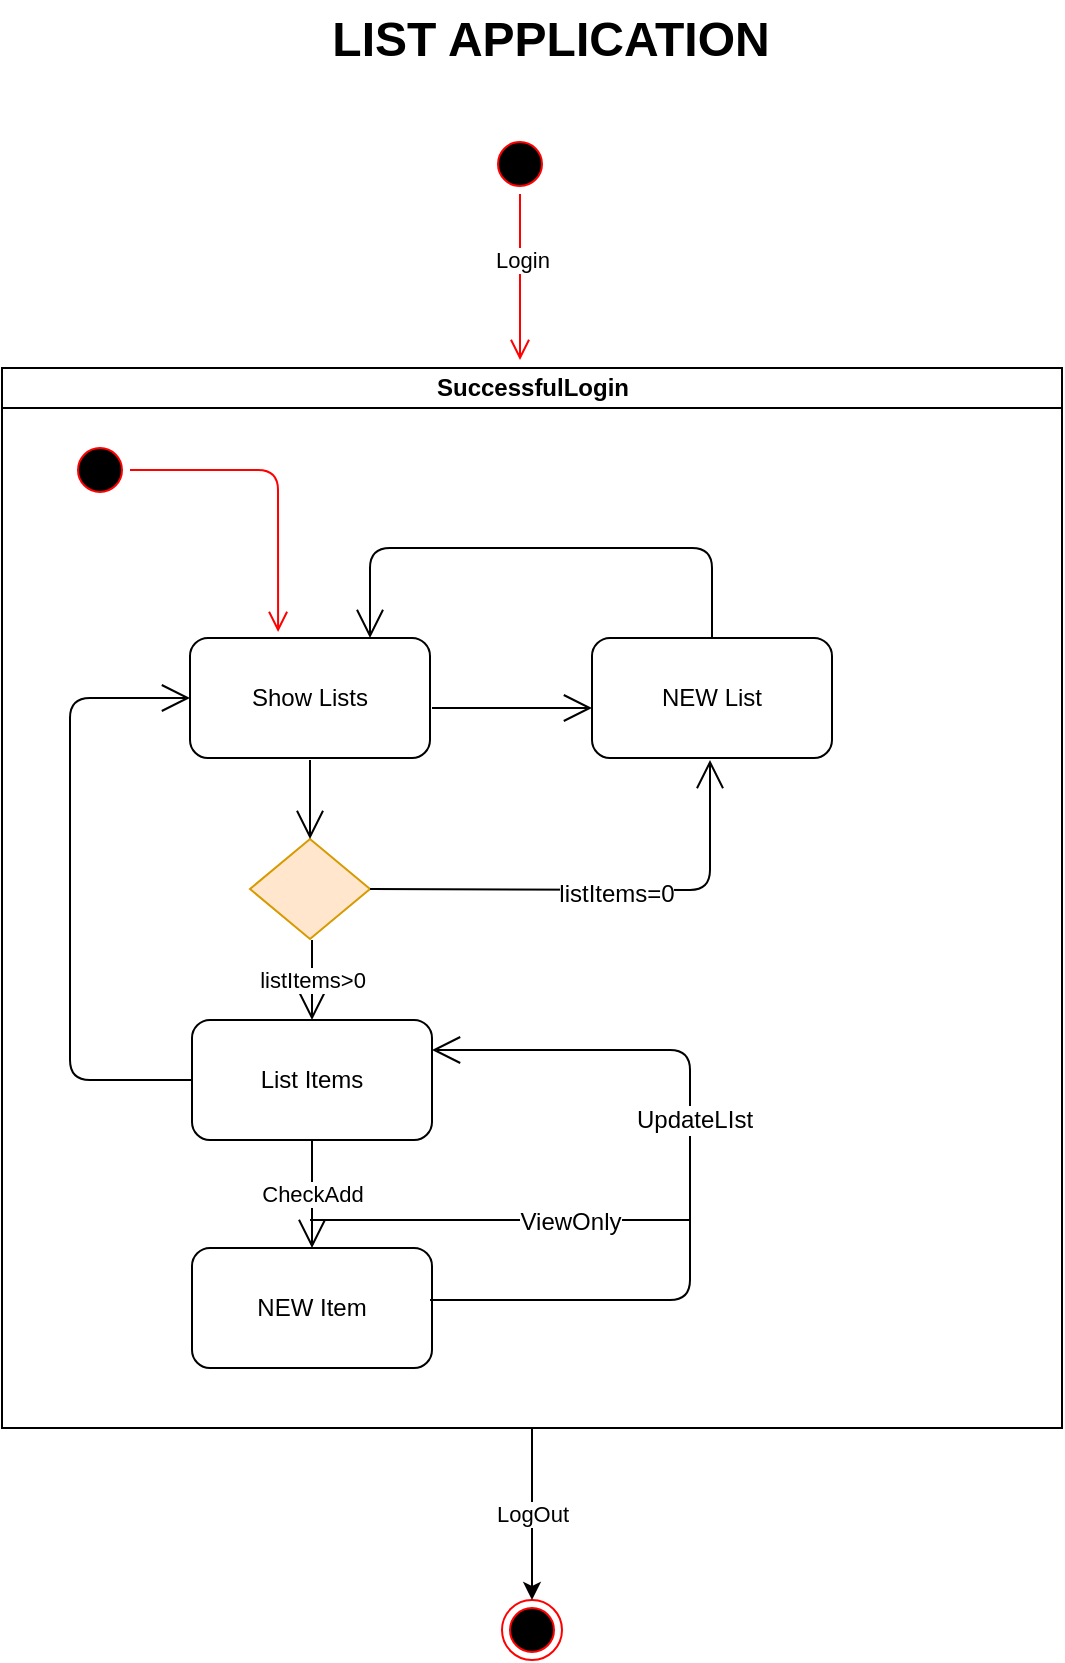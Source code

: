 <mxfile version="10.6.0" type="device"><diagram id="M3onMkUz4ZyD8zKS1hYW" name="Page-1"><mxGraphModel dx="925" dy="1250" grid="1" gridSize="10" guides="1" tooltips="1" connect="1" arrows="1" fold="1" page="1" pageScale="1" pageWidth="850" pageHeight="1100" math="0" shadow="0"><root><mxCell id="0"/><mxCell id="1" parent="0"/><mxCell id="xTmsXu6mAk-F6Rq9lKgk-26" value="LIST APPLICATION&lt;br&gt;" style="text;strokeColor=none;fillColor=none;html=1;fontSize=24;fontStyle=1;verticalAlign=middle;align=center;" parent="1" vertex="1"><mxGeometry x="360" y="30" width="100" height="40" as="geometry"/></mxCell><mxCell id="xTmsXu6mAk-F6Rq9lKgk-27" value="" style="ellipse;html=1;shape=endState;fillColor=#000000;strokeColor=#ff0000;" parent="1" vertex="1"><mxGeometry x="386" y="830" width="30" height="30" as="geometry"/></mxCell><mxCell id="xTmsXu6mAk-F6Rq9lKgk-47" value="LogOut" style="edgeStyle=orthogonalEdgeStyle;rounded=0;orthogonalLoop=1;jettySize=auto;html=1;exitX=0.5;exitY=1;exitDx=0;exitDy=0;entryX=0.5;entryY=0;entryDx=0;entryDy=0;" parent="1" source="xTmsXu6mAk-F6Rq9lKgk-39" target="xTmsXu6mAk-F6Rq9lKgk-27" edge="1"><mxGeometry relative="1" as="geometry"/></mxCell><mxCell id="xTmsXu6mAk-F6Rq9lKgk-39" value="SuccessfulLogin" style="swimlane;html=1;startSize=20;horizontal=1;containerType=tree;" parent="1" vertex="1"><mxGeometry x="136" y="214" width="530" height="530" as="geometry"/></mxCell><mxCell id="xTmsXu6mAk-F6Rq9lKgk-34" value="NEW List" style="rounded=1;whiteSpace=wrap;html=1;" parent="xTmsXu6mAk-F6Rq9lKgk-39" vertex="1"><mxGeometry x="295" y="135" width="120" height="60" as="geometry"/></mxCell><mxCell id="xTmsXu6mAk-F6Rq9lKgk-33" value="Show Lists" style="rounded=1;whiteSpace=wrap;html=1;" parent="xTmsXu6mAk-F6Rq9lKgk-39" vertex="1"><mxGeometry x="94" y="135" width="120" height="60" as="geometry"/></mxCell><mxCell id="xTmsXu6mAk-F6Rq9lKgk-35" value="" style="rhombus;whiteSpace=wrap;html=1;fillColor=#ffe6cc;strokeColor=#d79b00;" parent="xTmsXu6mAk-F6Rq9lKgk-39" vertex="1"><mxGeometry x="124" y="235.5" width="60" height="50" as="geometry"/></mxCell><mxCell id="xTmsXu6mAk-F6Rq9lKgk-37" value="List Items" style="rounded=1;whiteSpace=wrap;html=1;" parent="xTmsXu6mAk-F6Rq9lKgk-39" vertex="1"><mxGeometry x="95" y="326" width="120" height="60" as="geometry"/></mxCell><mxCell id="xTmsXu6mAk-F6Rq9lKgk-36" value="NEW Item" style="rounded=1;whiteSpace=wrap;html=1;" parent="xTmsXu6mAk-F6Rq9lKgk-39" vertex="1"><mxGeometry x="95" y="440" width="120" height="60" as="geometry"/></mxCell><mxCell id="xTmsXu6mAk-F6Rq9lKgk-42" value="" style="endArrow=open;endFill=1;endSize=12;html=1;" parent="xTmsXu6mAk-F6Rq9lKgk-39" edge="1"><mxGeometry width="160" relative="1" as="geometry"><mxPoint x="215" y="170" as="sourcePoint"/><mxPoint x="295" y="170" as="targetPoint"/></mxGeometry></mxCell><mxCell id="xTmsXu6mAk-F6Rq9lKgk-43" value="" style="endArrow=open;endFill=1;endSize=12;html=1;exitX=0.5;exitY=0;exitDx=0;exitDy=0;entryX=0.75;entryY=0;entryDx=0;entryDy=0;" parent="xTmsXu6mAk-F6Rq9lKgk-39" source="xTmsXu6mAk-F6Rq9lKgk-34" target="xTmsXu6mAk-F6Rq9lKgk-33" edge="1"><mxGeometry width="160" relative="1" as="geometry"><mxPoint x="225" y="180" as="sourcePoint"/><mxPoint x="305" y="180" as="targetPoint"/><Array as="points"><mxPoint x="355" y="90"/><mxPoint x="184" y="90"/></Array></mxGeometry></mxCell><mxCell id="xTmsXu6mAk-F6Rq9lKgk-44" value="" style="endArrow=open;endFill=1;endSize=12;html=1;exitX=0;exitY=0.5;exitDx=0;exitDy=0;entryX=0;entryY=0.5;entryDx=0;entryDy=0;" parent="xTmsXu6mAk-F6Rq9lKgk-39" source="xTmsXu6mAk-F6Rq9lKgk-37" target="xTmsXu6mAk-F6Rq9lKgk-33" edge="1"><mxGeometry width="160" relative="1" as="geometry"><mxPoint x="64" y="286" as="sourcePoint"/><mxPoint x="-36" y="186" as="targetPoint"/><Array as="points"><mxPoint x="34" y="356"/><mxPoint x="34" y="165"/></Array></mxGeometry></mxCell><mxCell id="xTmsXu6mAk-F6Rq9lKgk-45" value="" style="endArrow=open;endFill=1;endSize=12;html=1;entryX=1;entryY=0.25;entryDx=0;entryDy=0;" parent="xTmsXu6mAk-F6Rq9lKgk-39" target="xTmsXu6mAk-F6Rq9lKgk-37" edge="1"><mxGeometry width="160" relative="1" as="geometry"><mxPoint x="214" y="466" as="sourcePoint"/><mxPoint x="374" y="466" as="targetPoint"/><Array as="points"><mxPoint x="344" y="466"/><mxPoint x="344" y="341"/></Array></mxGeometry></mxCell><mxCell id="xTmsXu6mAk-F6Rq9lKgk-46" value="UpdateLIst" style="text;html=1;resizable=0;points=[];align=center;verticalAlign=middle;labelBackgroundColor=#ffffff;" parent="xTmsXu6mAk-F6Rq9lKgk-45" vertex="1" connectable="0"><mxGeometry x="0.146" y="-2" relative="1" as="geometry"><mxPoint as="offset"/></mxGeometry></mxCell><mxCell id="xTmsXu6mAk-F6Rq9lKgk-49" value="CheckAdd" style="endArrow=open;endFill=1;endSize=12;html=1;exitX=0.5;exitY=1;exitDx=0;exitDy=0;entryX=0.5;entryY=0;entryDx=0;entryDy=0;" parent="xTmsXu6mAk-F6Rq9lKgk-39" source="xTmsXu6mAk-F6Rq9lKgk-37" target="xTmsXu6mAk-F6Rq9lKgk-36" edge="1"><mxGeometry width="160" relative="1" as="geometry"><mxPoint x="64" y="416" as="sourcePoint"/><mxPoint x="224" y="416" as="targetPoint"/></mxGeometry></mxCell><mxCell id="xTmsXu6mAk-F6Rq9lKgk-50" value="" style="endArrow=none;html=1;" parent="xTmsXu6mAk-F6Rq9lKgk-39" edge="1"><mxGeometry width="50" height="50" relative="1" as="geometry"><mxPoint x="154" y="426" as="sourcePoint"/><mxPoint x="344" y="426" as="targetPoint"/></mxGeometry></mxCell><mxCell id="xTmsXu6mAk-F6Rq9lKgk-51" value="ViewOnly" style="text;html=1;resizable=0;points=[];align=center;verticalAlign=middle;labelBackgroundColor=#ffffff;" parent="xTmsXu6mAk-F6Rq9lKgk-50" vertex="1" connectable="0"><mxGeometry x="0.368" y="-1" relative="1" as="geometry"><mxPoint as="offset"/></mxGeometry></mxCell><mxCell id="xTmsXu6mAk-F6Rq9lKgk-52" value="" style="endArrow=open;endFill=1;endSize=12;html=1;entryX=0.5;entryY=0;entryDx=0;entryDy=0;" parent="xTmsXu6mAk-F6Rq9lKgk-39" target="xTmsXu6mAk-F6Rq9lKgk-35" edge="1"><mxGeometry width="160" relative="1" as="geometry"><mxPoint x="154" y="196" as="sourcePoint"/><mxPoint x="414" y="246" as="targetPoint"/></mxGeometry></mxCell><mxCell id="xTmsXu6mAk-F6Rq9lKgk-53" value="listItems&amp;gt;0" style="endArrow=open;endFill=1;endSize=12;html=1;entryX=0.5;entryY=0;entryDx=0;entryDy=0;" parent="xTmsXu6mAk-F6Rq9lKgk-39" edge="1"><mxGeometry width="160" relative="1" as="geometry"><mxPoint x="155" y="286" as="sourcePoint"/><mxPoint x="155" y="326" as="targetPoint"/></mxGeometry></mxCell><mxCell id="xTmsXu6mAk-F6Rq9lKgk-56" value="" style="ellipse;html=1;shape=startState;fillColor=#000000;strokeColor=#ff0000;" parent="xTmsXu6mAk-F6Rq9lKgk-39" vertex="1"><mxGeometry x="34" y="36" width="30" height="30" as="geometry"/></mxCell><mxCell id="xTmsXu6mAk-F6Rq9lKgk-57" value="" style="edgeStyle=orthogonalEdgeStyle;html=1;verticalAlign=bottom;endArrow=open;endSize=8;strokeColor=#ff0000;entryX=0.367;entryY=-0.05;entryDx=0;entryDy=0;entryPerimeter=0;" parent="xTmsXu6mAk-F6Rq9lKgk-39" source="xTmsXu6mAk-F6Rq9lKgk-56" target="xTmsXu6mAk-F6Rq9lKgk-33" edge="1"><mxGeometry relative="1" as="geometry"><mxPoint x="139" y="126" as="targetPoint"/></mxGeometry></mxCell><mxCell id="xTmsXu6mAk-F6Rq9lKgk-54" value="" style="endArrow=open;endFill=1;endSize=12;html=1;exitX=1;exitY=0.5;exitDx=0;exitDy=0;" parent="1" source="xTmsXu6mAk-F6Rq9lKgk-35" edge="1"><mxGeometry width="160" relative="1" as="geometry"><mxPoint x="310" y="430" as="sourcePoint"/><mxPoint x="490" y="410" as="targetPoint"/><Array as="points"><mxPoint x="490" y="475"/></Array></mxGeometry></mxCell><mxCell id="xTmsXu6mAk-F6Rq9lKgk-55" value="listItems=0" style="text;html=1;resizable=0;points=[];align=center;verticalAlign=middle;labelBackgroundColor=#ffffff;" parent="xTmsXu6mAk-F6Rq9lKgk-54" vertex="1" connectable="0"><mxGeometry x="0.047" y="-2" relative="1" as="geometry"><mxPoint as="offset"/></mxGeometry></mxCell><mxCell id="xTmsXu6mAk-F6Rq9lKgk-59" value="L" style="ellipse;html=1;shape=startState;fillColor=#000000;strokeColor=#ff0000;" parent="1" vertex="1"><mxGeometry x="380" y="97" width="30" height="30" as="geometry"/></mxCell><mxCell id="xTmsXu6mAk-F6Rq9lKgk-60" value="Login" style="edgeStyle=orthogonalEdgeStyle;html=1;verticalAlign=bottom;endArrow=open;endSize=8;strokeColor=#ff0000;" parent="1" source="xTmsXu6mAk-F6Rq9lKgk-59" edge="1"><mxGeometry relative="1" as="geometry"><mxPoint x="395" y="210" as="targetPoint"/></mxGeometry></mxCell></root></mxGraphModel></diagram></mxfile>